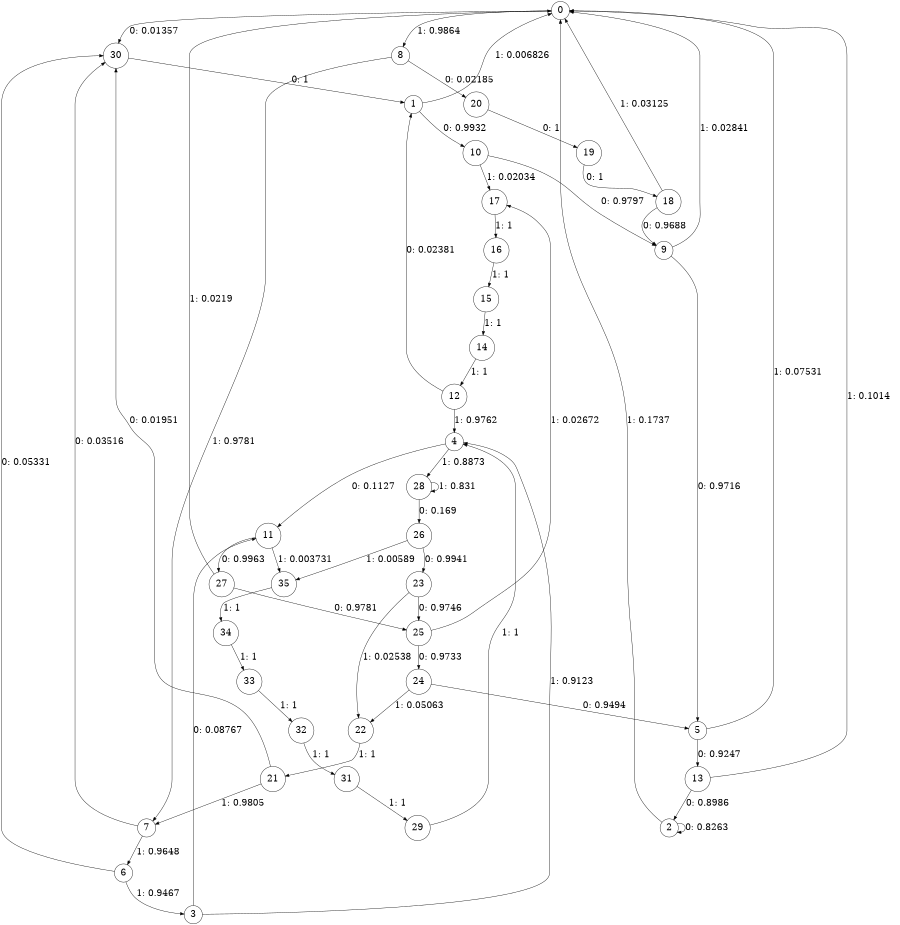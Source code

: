 digraph "ch1_both_grouped_diff_L12" {
size = "6,8.5";
ratio = "fill";
node [shape = circle];
node [fontsize = 24];
edge [fontsize = 24];
0 -> 30 [label = "0: 0.01357  "];
0 -> 8 [label = "1: 0.9864   "];
1 -> 10 [label = "0: 0.9932   "];
1 -> 0 [label = "1: 0.006826  "];
2 -> 2 [label = "0: 0.8263   "];
2 -> 0 [label = "1: 0.1737   "];
3 -> 11 [label = "0: 0.08767  "];
3 -> 4 [label = "1: 0.9123   "];
4 -> 11 [label = "0: 0.1127   "];
4 -> 28 [label = "1: 0.8873   "];
5 -> 13 [label = "0: 0.9247   "];
5 -> 0 [label = "1: 0.07531  "];
6 -> 30 [label = "0: 0.05331  "];
6 -> 3 [label = "1: 0.9467   "];
7 -> 30 [label = "0: 0.03516  "];
7 -> 6 [label = "1: 0.9648   "];
8 -> 20 [label = "0: 0.02185  "];
8 -> 7 [label = "1: 0.9781   "];
9 -> 5 [label = "0: 0.9716   "];
9 -> 0 [label = "1: 0.02841  "];
10 -> 9 [label = "0: 0.9797   "];
10 -> 17 [label = "1: 0.02034  "];
11 -> 27 [label = "0: 0.9963   "];
11 -> 35 [label = "1: 0.003731  "];
12 -> 1 [label = "0: 0.02381  "];
12 -> 4 [label = "1: 0.9762   "];
13 -> 2 [label = "0: 0.8986   "];
13 -> 0 [label = "1: 0.1014   "];
14 -> 12 [label = "1: 1        "];
15 -> 14 [label = "1: 1        "];
16 -> 15 [label = "1: 1        "];
17 -> 16 [label = "1: 1        "];
18 -> 9 [label = "0: 0.9688   "];
18 -> 0 [label = "1: 0.03125  "];
19 -> 18 [label = "0: 1        "];
20 -> 19 [label = "0: 1        "];
21 -> 30 [label = "0: 0.01951  "];
21 -> 7 [label = "1: 0.9805   "];
22 -> 21 [label = "1: 1        "];
23 -> 25 [label = "0: 0.9746   "];
23 -> 22 [label = "1: 0.02538  "];
24 -> 5 [label = "0: 0.9494   "];
24 -> 22 [label = "1: 0.05063  "];
25 -> 24 [label = "0: 0.9733   "];
25 -> 17 [label = "1: 0.02672  "];
26 -> 23 [label = "0: 0.9941   "];
26 -> 35 [label = "1: 0.00589  "];
27 -> 25 [label = "0: 0.9781   "];
27 -> 0 [label = "1: 0.0219   "];
28 -> 26 [label = "0: 0.169    "];
28 -> 28 [label = "1: 0.831    "];
29 -> 4 [label = "1: 1        "];
30 -> 1 [label = "0: 1        "];
31 -> 29 [label = "1: 1        "];
32 -> 31 [label = "1: 1        "];
33 -> 32 [label = "1: 1        "];
34 -> 33 [label = "1: 1        "];
35 -> 34 [label = "1: 1        "];
}